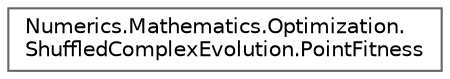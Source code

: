 digraph "Graphical Class Hierarchy"
{
 // LATEX_PDF_SIZE
  bgcolor="transparent";
  edge [fontname=Helvetica,fontsize=10,labelfontname=Helvetica,labelfontsize=10];
  node [fontname=Helvetica,fontsize=10,shape=box,height=0.2,width=0.4];
  rankdir="LR";
  Node0 [id="Node000000",label="Numerics.Mathematics.Optimization.\lShuffledComplexEvolution.PointFitness",height=0.2,width=0.4,color="grey40", fillcolor="white", style="filled",URL="$class_numerics_1_1_mathematics_1_1_optimization_1_1_shuffled_complex_evolution_1_1_point_fitness.html",tooltip="Class for keeping track of parameter sets with indexes."];
}
